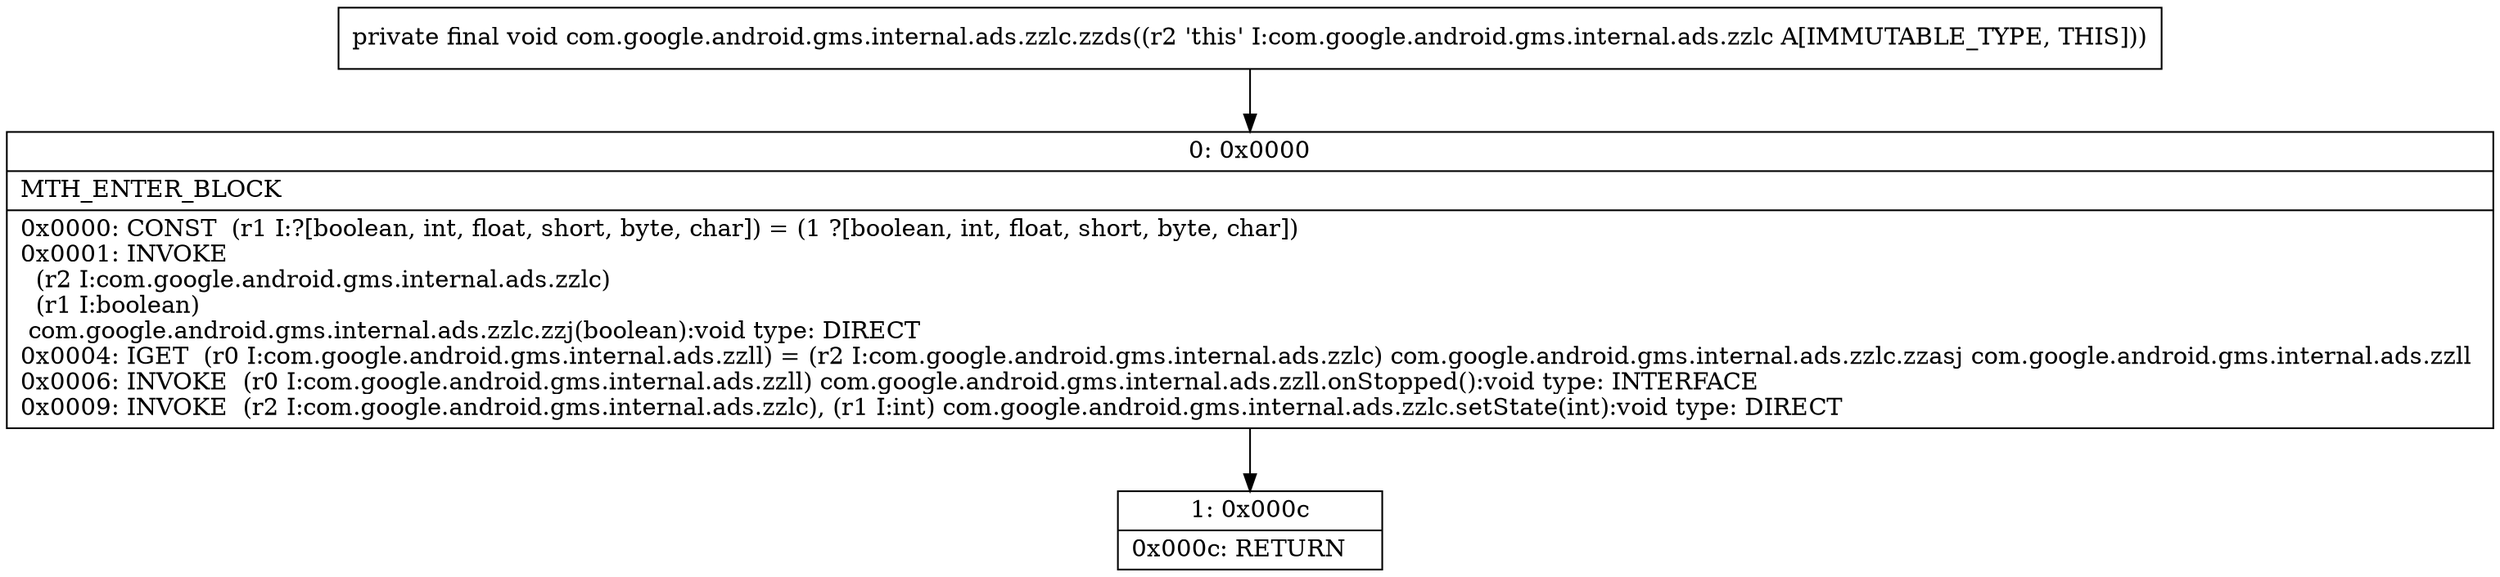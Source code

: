 digraph "CFG forcom.google.android.gms.internal.ads.zzlc.zzds()V" {
Node_0 [shape=record,label="{0\:\ 0x0000|MTH_ENTER_BLOCK\l|0x0000: CONST  (r1 I:?[boolean, int, float, short, byte, char]) = (1 ?[boolean, int, float, short, byte, char]) \l0x0001: INVOKE  \l  (r2 I:com.google.android.gms.internal.ads.zzlc)\l  (r1 I:boolean)\l com.google.android.gms.internal.ads.zzlc.zzj(boolean):void type: DIRECT \l0x0004: IGET  (r0 I:com.google.android.gms.internal.ads.zzll) = (r2 I:com.google.android.gms.internal.ads.zzlc) com.google.android.gms.internal.ads.zzlc.zzasj com.google.android.gms.internal.ads.zzll \l0x0006: INVOKE  (r0 I:com.google.android.gms.internal.ads.zzll) com.google.android.gms.internal.ads.zzll.onStopped():void type: INTERFACE \l0x0009: INVOKE  (r2 I:com.google.android.gms.internal.ads.zzlc), (r1 I:int) com.google.android.gms.internal.ads.zzlc.setState(int):void type: DIRECT \l}"];
Node_1 [shape=record,label="{1\:\ 0x000c|0x000c: RETURN   \l}"];
MethodNode[shape=record,label="{private final void com.google.android.gms.internal.ads.zzlc.zzds((r2 'this' I:com.google.android.gms.internal.ads.zzlc A[IMMUTABLE_TYPE, THIS])) }"];
MethodNode -> Node_0;
Node_0 -> Node_1;
}

